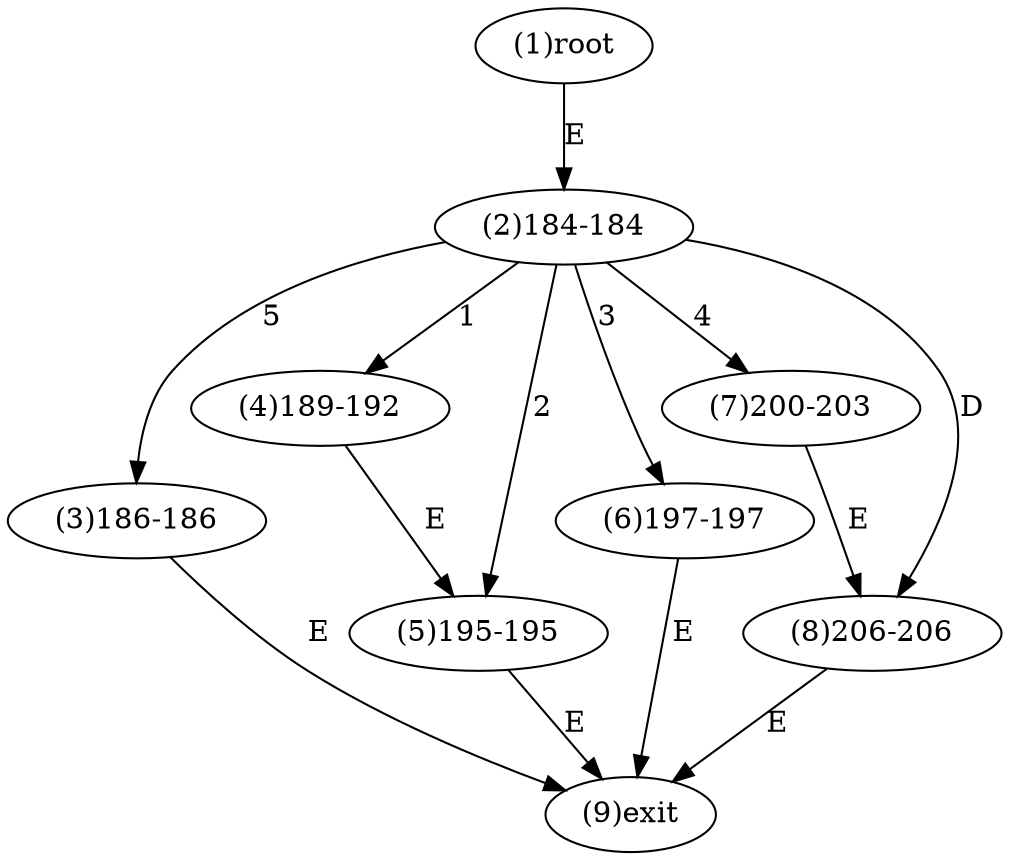 digraph "" { 
1[ label="(1)root"];
2[ label="(2)184-184"];
3[ label="(3)186-186"];
4[ label="(4)189-192"];
5[ label="(5)195-195"];
6[ label="(6)197-197"];
7[ label="(7)200-203"];
8[ label="(8)206-206"];
9[ label="(9)exit"];
1->2[ label="E"];
2->4[ label="1"];
2->5[ label="2"];
2->6[ label="3"];
2->7[ label="4"];
2->3[ label="5"];
2->8[ label="D"];
3->9[ label="E"];
4->5[ label="E"];
5->9[ label="E"];
6->9[ label="E"];
7->8[ label="E"];
8->9[ label="E"];
}